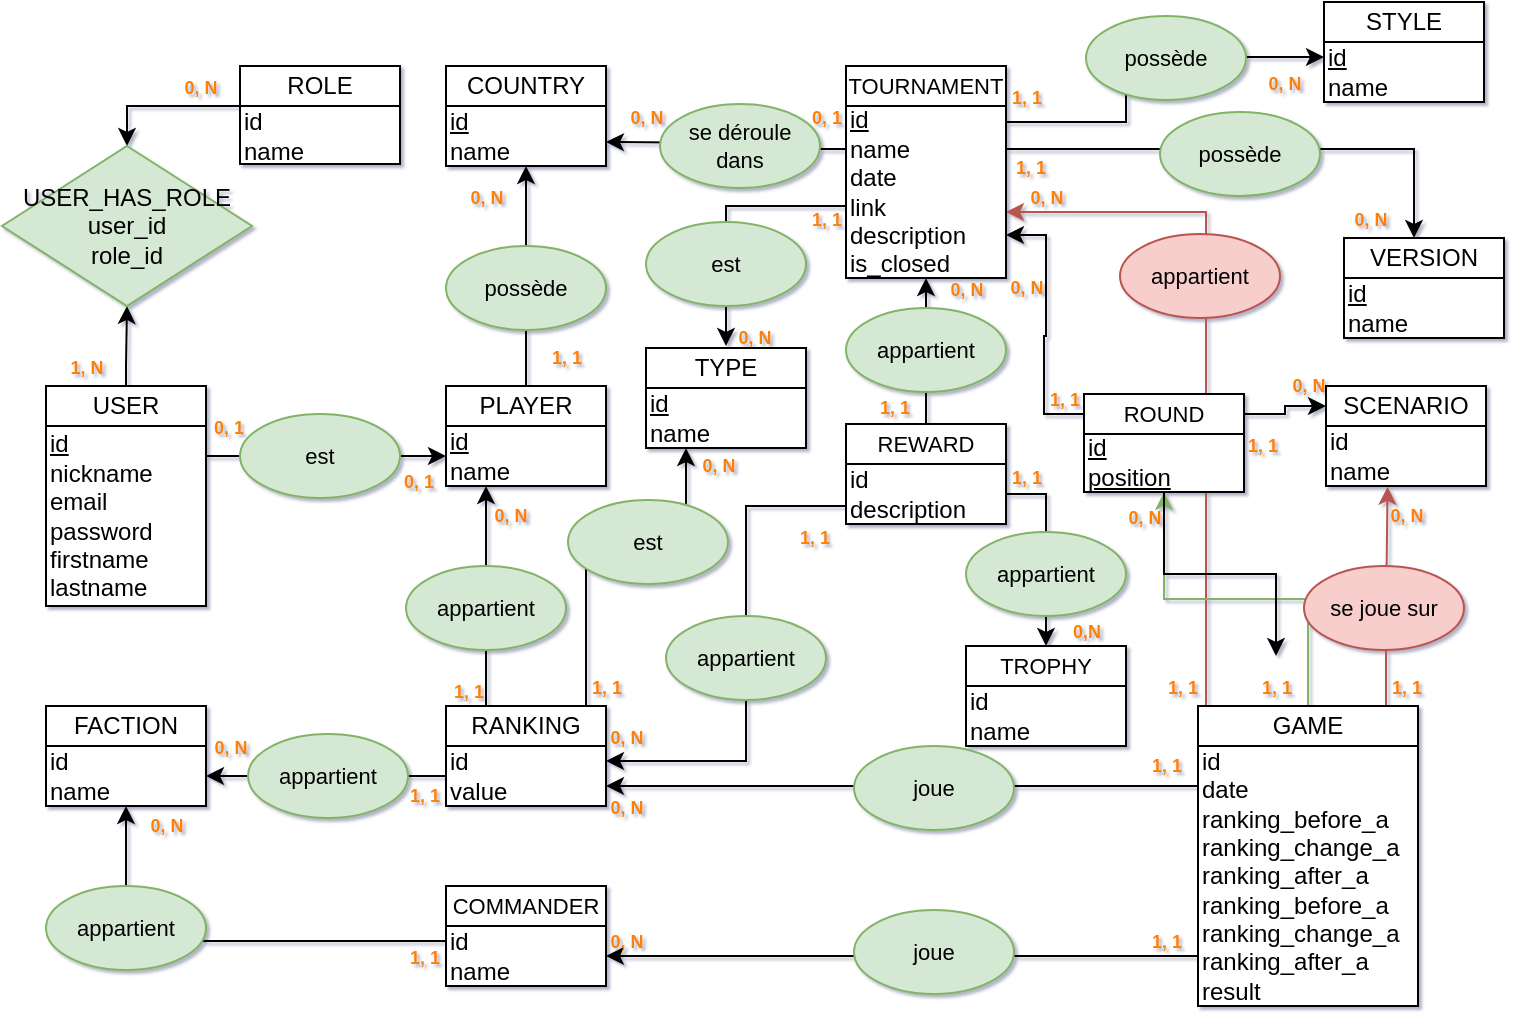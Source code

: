 <mxfile version="20.8.23" type="device"><diagram name="Page-1" id="Hj47l_iW2iqFABWhdzTA"><mxGraphModel dx="1434" dy="804" grid="0" gridSize="10" guides="1" tooltips="1" connect="1" arrows="1" fold="1" page="1" pageScale="1" pageWidth="827" pageHeight="1169" background="none" math="0" shadow="1"><root><mxCell id="0"/><mxCell id="1" parent="0"/><mxCell id="hZ0wG0y_qDaoQQwhU0VW-86" style="edgeStyle=orthogonalEdgeStyle;rounded=0;sketch=0;orthogonalLoop=1;jettySize=auto;html=1;entryX=0;entryY=0.25;entryDx=0;entryDy=0;shadow=0;fontSize=9;fontColor=#FF8000;exitX=0;exitY=0.25;exitDx=0;exitDy=0;" parent="1" source="hZ0wG0y_qDaoQQwhU0VW-27" edge="1"><mxGeometry relative="1" as="geometry"><mxPoint x="360" y="78" as="targetPoint"/></mxGeometry></mxCell><mxCell id="hZ0wG0y_qDaoQQwhU0VW-9" value="&lt;u&gt;id&lt;br&gt;&lt;/u&gt;&lt;div style=&quot;&quot;&gt;&lt;span style=&quot;background-color: initial;&quot;&gt;name&lt;/span&gt;&lt;/div&gt;" style="rounded=0;whiteSpace=wrap;html=1;align=left;" parent="1" vertex="1"><mxGeometry x="280" y="60" width="80" height="30" as="geometry"/></mxCell><mxCell id="hZ0wG0y_qDaoQQwhU0VW-10" value="COUNTRY" style="rounded=0;whiteSpace=wrap;html=1;" parent="1" vertex="1"><mxGeometry x="280" y="40" width="80" height="20" as="geometry"/></mxCell><mxCell id="hZ0wG0y_qDaoQQwhU0VW-35" style="edgeStyle=orthogonalEdgeStyle;rounded=0;orthogonalLoop=1;jettySize=auto;html=1;entryX=0.5;entryY=1;entryDx=0;entryDy=0;fontSize=11;" parent="1" source="hZ0wG0y_qDaoQQwhU0VW-11" target="hZ0wG0y_qDaoQQwhU0VW-9" edge="1"><mxGeometry relative="1" as="geometry"><Array as="points"><mxPoint x="320" y="110"/><mxPoint x="320" y="110"/></Array></mxGeometry></mxCell><mxCell id="hZ0wG0y_qDaoQQwhU0VW-83" style="edgeStyle=orthogonalEdgeStyle;rounded=0;sketch=0;orthogonalLoop=1;jettySize=auto;html=1;shadow=0;fontSize=9;fontColor=#FF8000;exitX=0.5;exitY=0;exitDx=0;exitDy=0;" parent="1" source="hZ0wG0y_qDaoQQwhU0VW-22" target="hZ0wG0y_qDaoQQwhU0VW-11" edge="1"><mxGeometry relative="1" as="geometry"><Array as="points"><mxPoint x="300" y="360"/></Array></mxGeometry></mxCell><mxCell id="RDAHBKT8-K5O20OLeQJT-7" style="edgeStyle=orthogonalEdgeStyle;rounded=0;orthogonalLoop=1;jettySize=auto;html=1;exitX=-0.075;exitY=1.167;exitDx=0;exitDy=0;exitPerimeter=0;" parent="1" source="RDAHBKT8-K5O20OLeQJT-4" target="hZ0wG0y_qDaoQQwhU0VW-11" edge="1"><mxGeometry relative="1" as="geometry"><Array as="points"><mxPoint x="148" y="235"/></Array></mxGeometry></mxCell><mxCell id="hZ0wG0y_qDaoQQwhU0VW-11" value="&lt;div style=&quot;&quot;&gt;&lt;span style=&quot;background-color: initial;&quot;&gt;&lt;u&gt;id&lt;/u&gt;&lt;/span&gt;&lt;/div&gt;&lt;div style=&quot;&quot;&gt;&lt;span style=&quot;background-color: initial;&quot;&gt;name&lt;/span&gt;&lt;/div&gt;" style="rounded=0;whiteSpace=wrap;html=1;align=left;" parent="1" vertex="1"><mxGeometry x="280" y="220" width="80" height="30" as="geometry"/></mxCell><mxCell id="hZ0wG0y_qDaoQQwhU0VW-12" value="PLAYER" style="rounded=0;whiteSpace=wrap;html=1;" parent="1" vertex="1"><mxGeometry x="280" y="200" width="80" height="20" as="geometry"/></mxCell><mxCell id="hZ0wG0y_qDaoQQwhU0VW-13" value="&lt;div style=&quot;&quot;&gt;&lt;span style=&quot;background-color: initial;&quot;&gt;&lt;u&gt;id&lt;/u&gt;&lt;/span&gt;&lt;/div&gt;&lt;div style=&quot;&quot;&gt;&lt;span style=&quot;background-color: initial;&quot;&gt;name&lt;/span&gt;&lt;/div&gt;" style="rounded=0;whiteSpace=wrap;html=1;align=left;" parent="1" vertex="1"><mxGeometry x="380" y="201" width="80" height="30" as="geometry"/></mxCell><mxCell id="hZ0wG0y_qDaoQQwhU0VW-14" value="TYPE" style="rounded=0;whiteSpace=wrap;html=1;" parent="1" vertex="1"><mxGeometry x="380" y="181" width="80" height="20" as="geometry"/></mxCell><mxCell id="EhkUhgwLD2dmyV5W6Wx0-39" style="edgeStyle=orthogonalEdgeStyle;rounded=0;orthogonalLoop=1;jettySize=auto;html=1;endArrow=classic;endFill=1;entryX=0.385;entryY=1.013;entryDx=0;entryDy=0;entryPerimeter=0;fillColor=#f8cecc;strokeColor=#b85450;" parent="1" source="hZ0wG0y_qDaoQQwhU0VW-15" target="hZ0wG0y_qDaoQQwhU0VW-23" edge="1"><mxGeometry relative="1" as="geometry"><Array as="points"><mxPoint x="750" y="315"/><mxPoint x="751" y="315"/></Array><mxPoint x="770" y="270" as="targetPoint"/></mxGeometry></mxCell><mxCell id="EhkUhgwLD2dmyV5W6Wx0-60" style="edgeStyle=orthogonalEdgeStyle;rounded=0;orthogonalLoop=1;jettySize=auto;html=1;endArrow=classic;endFill=1;" parent="1" source="hZ0wG0y_qDaoQQwhU0VW-15" target="hZ0wG0y_qDaoQQwhU0VW-21" edge="1"><mxGeometry relative="1" as="geometry"><Array as="points"><mxPoint x="530" y="400"/><mxPoint x="530" y="400"/></Array></mxGeometry></mxCell><mxCell id="EhkUhgwLD2dmyV5W6Wx0-61" style="edgeStyle=orthogonalEdgeStyle;rounded=0;orthogonalLoop=1;jettySize=auto;html=1;endArrow=classic;endFill=1;" parent="1" source="hZ0wG0y_qDaoQQwhU0VW-15" target="hZ0wG0y_qDaoQQwhU0VW-17" edge="1"><mxGeometry relative="1" as="geometry"><Array as="points"><mxPoint x="640" y="485"/><mxPoint x="640" y="485"/></Array></mxGeometry></mxCell><mxCell id="hZ0wG0y_qDaoQQwhU0VW-15" value="id&lt;br&gt;date&lt;br&gt;ranking_before_a&lt;br&gt;ranking_change_a&lt;br&gt;ranking_after_a&lt;br&gt;ranking_before_a&lt;br style=&quot;border-color: var(--border-color);&quot;&gt;ranking_change_a&lt;br style=&quot;border-color: var(--border-color);&quot;&gt;ranking_after_a&lt;br&gt;result" style="rounded=0;whiteSpace=wrap;html=1;align=left;" parent="1" vertex="1"><mxGeometry x="656" y="380" width="110" height="130" as="geometry"/></mxCell><mxCell id="EhkUhgwLD2dmyV5W6Wx0-33" style="edgeStyle=orthogonalEdgeStyle;rounded=0;orthogonalLoop=1;jettySize=auto;html=1;fillColor=#f8cecc;strokeColor=#b85450;" parent="1" source="hZ0wG0y_qDaoQQwhU0VW-16" target="hZ0wG0y_qDaoQQwhU0VW-27" edge="1"><mxGeometry relative="1" as="geometry"><Array as="points"><mxPoint x="660" y="113"/></Array></mxGeometry></mxCell><mxCell id="8sfOjUk32hTMsbEd4j2N-15" style="edgeStyle=orthogonalEdgeStyle;rounded=0;orthogonalLoop=1;jettySize=auto;html=1;fillColor=#d5e8d4;strokeColor=#82b366;" parent="1" source="hZ0wG0y_qDaoQQwhU0VW-16" target="8sfOjUk32hTMsbEd4j2N-1" edge="1"><mxGeometry relative="1" as="geometry"/></mxCell><mxCell id="hZ0wG0y_qDaoQQwhU0VW-16" value="GAME" style="rounded=0;whiteSpace=wrap;html=1;" parent="1" vertex="1"><mxGeometry x="656" y="360" width="110" height="20" as="geometry"/></mxCell><mxCell id="hZ0wG0y_qDaoQQwhU0VW-17" value="id&lt;br&gt;name" style="rounded=0;whiteSpace=wrap;html=1;align=left;" parent="1" vertex="1"><mxGeometry x="280" y="470" width="80" height="30" as="geometry"/></mxCell><mxCell id="hZ0wG0y_qDaoQQwhU0VW-18" value="&lt;font style=&quot;font-size: 11px;&quot;&gt;COMMANDER&lt;/font&gt;" style="rounded=0;whiteSpace=wrap;html=1;" parent="1" vertex="1"><mxGeometry x="280" y="450" width="80" height="20" as="geometry"/></mxCell><mxCell id="EhkUhgwLD2dmyV5W6Wx0-62" style="edgeStyle=orthogonalEdgeStyle;rounded=0;orthogonalLoop=1;jettySize=auto;html=1;endArrow=classic;endFill=1;exitX=0;exitY=0.25;exitDx=0;exitDy=0;" parent="1" source="hZ0wG0y_qDaoQQwhU0VW-17" target="hZ0wG0y_qDaoQQwhU0VW-19" edge="1"><mxGeometry relative="1" as="geometry"><Array as="points"><mxPoint x="120" y="477"/></Array></mxGeometry></mxCell><mxCell id="hZ0wG0y_qDaoQQwhU0VW-19" value="&lt;div style=&quot;&quot;&gt;&lt;span style=&quot;background-color: initial;&quot;&gt;id&lt;/span&gt;&lt;/div&gt;&lt;div style=&quot;&quot;&gt;&lt;span style=&quot;background-color: initial;&quot;&gt;name&lt;/span&gt;&lt;/div&gt;" style="rounded=0;whiteSpace=wrap;html=1;align=left;" parent="1" vertex="1"><mxGeometry x="80" y="380" width="80" height="30" as="geometry"/></mxCell><mxCell id="hZ0wG0y_qDaoQQwhU0VW-20" value="FACTION" style="rounded=0;whiteSpace=wrap;html=1;" parent="1" vertex="1"><mxGeometry x="80" y="360" width="80" height="20" as="geometry"/></mxCell><mxCell id="hZ0wG0y_qDaoQQwhU0VW-84" style="edgeStyle=orthogonalEdgeStyle;rounded=0;sketch=0;orthogonalLoop=1;jettySize=auto;html=1;shadow=0;fontSize=9;fontColor=#FF8000;" parent="1" source="hZ0wG0y_qDaoQQwhU0VW-21" target="hZ0wG0y_qDaoQQwhU0VW-19" edge="1"><mxGeometry relative="1" as="geometry"><mxPoint x="170" y="410" as="targetPoint"/><Array as="points"><mxPoint x="250" y="395"/><mxPoint x="250" y="395"/></Array></mxGeometry></mxCell><mxCell id="hZ0wG0y_qDaoQQwhU0VW-21" value="id&lt;br&gt;value" style="rounded=0;whiteSpace=wrap;html=1;align=left;" parent="1" vertex="1"><mxGeometry x="280" y="380" width="80" height="30" as="geometry"/></mxCell><mxCell id="EhkUhgwLD2dmyV5W6Wx0-49" style="edgeStyle=orthogonalEdgeStyle;rounded=0;orthogonalLoop=1;jettySize=auto;html=1;endArrow=classic;endFill=1;entryX=0.25;entryY=1;entryDx=0;entryDy=0;" parent="1" source="hZ0wG0y_qDaoQQwhU0VW-22" target="hZ0wG0y_qDaoQQwhU0VW-13" edge="1"><mxGeometry relative="1" as="geometry"><mxPoint x="410" y="240" as="targetPoint"/><Array as="points"><mxPoint x="350" y="270"/><mxPoint x="400" y="270"/></Array></mxGeometry></mxCell><mxCell id="hZ0wG0y_qDaoQQwhU0VW-22" value="RANKING" style="rounded=0;whiteSpace=wrap;html=1;" parent="1" vertex="1"><mxGeometry x="280" y="360" width="80" height="20" as="geometry"/></mxCell><mxCell id="hZ0wG0y_qDaoQQwhU0VW-23" value="&lt;div style=&quot;&quot;&gt;&lt;span style=&quot;background-color: initial;&quot;&gt;id&lt;/span&gt;&lt;/div&gt;&lt;div style=&quot;&quot;&gt;&lt;span style=&quot;background-color: initial;&quot;&gt;name&lt;/span&gt;&lt;/div&gt;" style="rounded=0;whiteSpace=wrap;html=1;align=left;" parent="1" vertex="1"><mxGeometry x="720" y="220" width="80" height="30" as="geometry"/></mxCell><mxCell id="hZ0wG0y_qDaoQQwhU0VW-24" value="SCENARIO" style="rounded=0;whiteSpace=wrap;html=1;" parent="1" vertex="1"><mxGeometry x="720" y="200" width="80" height="20" as="geometry"/></mxCell><mxCell id="EhkUhgwLD2dmyV5W6Wx0-32" style="edgeStyle=orthogonalEdgeStyle;rounded=0;orthogonalLoop=1;jettySize=auto;html=1;" parent="1" source="EhkUhgwLD2dmyV5W6Wx0-2" target="hZ0wG0y_qDaoQQwhU0VW-27" edge="1"><mxGeometry relative="1" as="geometry"/></mxCell><mxCell id="GPF6b5Jl0xP6sYNbOCBh-3" style="edgeStyle=orthogonalEdgeStyle;rounded=0;orthogonalLoop=1;jettySize=auto;html=1;entryX=0;entryY=0.25;entryDx=0;entryDy=0;" parent="1" source="hZ0wG0y_qDaoQQwhU0VW-27" target="GPF6b5Jl0xP6sYNbOCBh-1" edge="1"><mxGeometry relative="1" as="geometry"><Array as="points"><mxPoint x="620" y="68"/></Array></mxGeometry></mxCell><mxCell id="hZ0wG0y_qDaoQQwhU0VW-27" value="&lt;div style=&quot;&quot;&gt;&lt;span style=&quot;background-color: initial;&quot;&gt;&lt;u&gt;id&lt;/u&gt;&lt;/span&gt;&lt;/div&gt;&lt;div style=&quot;&quot;&gt;&lt;span style=&quot;background-color: initial;&quot;&gt;name&lt;/span&gt;&lt;/div&gt;&lt;div style=&quot;&quot;&gt;&lt;span style=&quot;background-color: initial;&quot;&gt;date&lt;/span&gt;&lt;/div&gt;&lt;div style=&quot;&quot;&gt;&lt;span style=&quot;background-color: initial;&quot;&gt;link&lt;/span&gt;&lt;/div&gt;&lt;div style=&quot;&quot;&gt;&lt;span style=&quot;background-color: initial;&quot;&gt;description&lt;/span&gt;&lt;/div&gt;&lt;div style=&quot;&quot;&gt;&lt;span style=&quot;background-color: initial;&quot;&gt;is_closed&lt;/span&gt;&lt;/div&gt;" style="rounded=0;whiteSpace=wrap;html=1;align=left;" parent="1" vertex="1"><mxGeometry x="480" y="60" width="80" height="86" as="geometry"/></mxCell><mxCell id="hZ0wG0y_qDaoQQwhU0VW-28" value="&lt;font style=&quot;font-size: 11px;&quot;&gt;TOURNAMENT&lt;/font&gt;" style="rounded=0;whiteSpace=wrap;html=1;" parent="1" vertex="1"><mxGeometry x="480" y="40" width="80" height="20" as="geometry"/></mxCell><mxCell id="hZ0wG0y_qDaoQQwhU0VW-34" value="possède" style="ellipse;whiteSpace=wrap;html=1;align=center;rounded=0;fontSize=11;fillColor=#d5e8d4;strokeColor=#82b366;" parent="1" vertex="1"><mxGeometry x="280" y="130" width="80" height="42" as="geometry"/></mxCell><mxCell id="hZ0wG0y_qDaoQQwhU0VW-75" value="&lt;font style=&quot;font-size: 9px;&quot; color=&quot;#ff8000&quot;&gt;&lt;b&gt;0, N&lt;/b&gt;&lt;/font&gt;" style="text;html=1;align=center;verticalAlign=middle;resizable=0;points=[];autosize=1;strokeColor=none;fillColor=none;fontSize=11;" parent="1" vertex="1"><mxGeometry x="280" y="90" width="40" height="30" as="geometry"/></mxCell><mxCell id="hZ0wG0y_qDaoQQwhU0VW-76" value="&lt;font style=&quot;font-size: 9px;&quot; color=&quot;#ff8000&quot;&gt;&lt;b&gt;1, 1&lt;/b&gt;&lt;/font&gt;" style="text;html=1;align=center;verticalAlign=middle;resizable=0;points=[];autosize=1;strokeColor=none;fillColor=none;fontSize=11;" parent="1" vertex="1"><mxGeometry x="320" y="170" width="40" height="30" as="geometry"/></mxCell><mxCell id="hZ0wG0y_qDaoQQwhU0VW-87" value="&lt;font style=&quot;font-size: 9px;&quot; color=&quot;#ff8000&quot;&gt;&lt;b&gt;0, N&lt;/b&gt;&lt;/font&gt;" style="text;html=1;align=center;verticalAlign=middle;resizable=0;points=[];autosize=1;strokeColor=none;fillColor=none;fontSize=11;" parent="1" vertex="1"><mxGeometry x="292" y="249" width="40" height="30" as="geometry"/></mxCell><mxCell id="hZ0wG0y_qDaoQQwhU0VW-88" value="&lt;font style=&quot;font-size: 9px;&quot; color=&quot;#ff8000&quot;&gt;&lt;b&gt;1, 1&lt;/b&gt;&lt;/font&gt;" style="text;html=1;align=center;verticalAlign=middle;resizable=0;points=[];autosize=1;strokeColor=none;fillColor=none;fontSize=11;" parent="1" vertex="1"><mxGeometry x="271" y="337" width="40" height="30" as="geometry"/></mxCell><mxCell id="hZ0wG0y_qDaoQQwhU0VW-89" value="&lt;font style=&quot;font-size: 9px;&quot; color=&quot;#ff8000&quot;&gt;&lt;b&gt;1, 1&lt;/b&gt;&lt;/font&gt;" style="text;html=1;align=center;verticalAlign=middle;resizable=0;points=[];autosize=1;strokeColor=none;fillColor=none;fontSize=11;" parent="1" vertex="1"><mxGeometry x="249" y="389" width="40" height="30" as="geometry"/></mxCell><mxCell id="hZ0wG0y_qDaoQQwhU0VW-91" value="&lt;font style=&quot;font-size: 9px;&quot; color=&quot;#ff8000&quot;&gt;&lt;b&gt;0, N&lt;/b&gt;&lt;/font&gt;" style="text;html=1;align=center;verticalAlign=middle;resizable=0;points=[];autosize=1;strokeColor=none;fillColor=none;fontSize=11;" parent="1" vertex="1"><mxGeometry x="350" y="395" width="40" height="30" as="geometry"/></mxCell><mxCell id="hZ0wG0y_qDaoQQwhU0VW-92" value="&lt;font style=&quot;font-size: 9px;&quot; color=&quot;#ff8000&quot;&gt;&lt;b&gt;1, 1&lt;/b&gt;&lt;/font&gt;" style="text;html=1;align=center;verticalAlign=middle;resizable=0;points=[];autosize=1;strokeColor=none;fillColor=none;fontSize=11;" parent="1" vertex="1"><mxGeometry x="628" y="335" width="40" height="30" as="geometry"/></mxCell><mxCell id="hZ0wG0y_qDaoQQwhU0VW-93" value="&lt;font style=&quot;font-size: 9px;&quot; color=&quot;#ff8000&quot;&gt;&lt;b&gt;1, 1&lt;/b&gt;&lt;/font&gt;" style="text;html=1;align=center;verticalAlign=middle;resizable=0;points=[];autosize=1;strokeColor=none;fillColor=none;fontSize=11;" parent="1" vertex="1"><mxGeometry x="620" y="462" width="40" height="30" as="geometry"/></mxCell><mxCell id="hZ0wG0y_qDaoQQwhU0VW-94" value="&lt;font style=&quot;font-size: 9px;&quot; color=&quot;#ff8000&quot;&gt;&lt;b&gt;0, N&lt;/b&gt;&lt;/font&gt;" style="text;html=1;align=center;verticalAlign=middle;resizable=0;points=[];autosize=1;strokeColor=none;fillColor=none;fontSize=11;" parent="1" vertex="1"><mxGeometry x="350" y="462" width="40" height="30" as="geometry"/></mxCell><mxCell id="hZ0wG0y_qDaoQQwhU0VW-95" value="&lt;font style=&quot;font-size: 9px;&quot; color=&quot;#ff8000&quot;&gt;&lt;b&gt;1, 1&lt;/b&gt;&lt;/font&gt;" style="text;html=1;align=center;verticalAlign=middle;resizable=0;points=[];autosize=1;strokeColor=none;fillColor=none;fontSize=11;" parent="1" vertex="1"><mxGeometry x="740" y="335" width="40" height="30" as="geometry"/></mxCell><mxCell id="hZ0wG0y_qDaoQQwhU0VW-96" value="&lt;font style=&quot;font-size: 9px;&quot; color=&quot;#ff8000&quot;&gt;&lt;b&gt;0, N&lt;/b&gt;&lt;/font&gt;" style="text;html=1;align=center;verticalAlign=middle;resizable=0;points=[];autosize=1;strokeColor=none;fillColor=none;fontSize=11;" parent="1" vertex="1"><mxGeometry x="740" y="249" width="40" height="30" as="geometry"/></mxCell><mxCell id="hZ0wG0y_qDaoQQwhU0VW-97" value="&lt;font style=&quot;font-size: 9px;&quot; color=&quot;#ff8000&quot;&gt;&lt;b&gt;0, N&lt;/b&gt;&lt;/font&gt;" style="text;html=1;align=center;verticalAlign=middle;resizable=0;points=[];autosize=1;fontSize=11;" parent="1" vertex="1"><mxGeometry x="360" y="50" width="40" height="30" as="geometry"/></mxCell><mxCell id="hZ0wG0y_qDaoQQwhU0VW-101" value="&lt;font style=&quot;font-size: 9px;&quot; color=&quot;#ff8000&quot;&gt;&lt;b&gt;1, 1&lt;/b&gt;&lt;/font&gt;" style="text;html=1;align=center;verticalAlign=middle;resizable=0;points=[];autosize=1;strokeColor=none;fillColor=none;fontSize=11;" parent="1" vertex="1"><mxGeometry x="450" y="101" width="40" height="30" as="geometry"/></mxCell><mxCell id="hZ0wG0y_qDaoQQwhU0VW-103" value="&lt;font style=&quot;font-size: 9px;&quot; color=&quot;#ff8000&quot;&gt;&lt;b&gt;0, N&lt;/b&gt;&lt;/font&gt;" style="text;html=1;align=center;verticalAlign=middle;resizable=0;points=[];autosize=1;strokeColor=none;fillColor=none;fontSize=11;" parent="1" vertex="1"><mxGeometry x="414" y="160" width="40" height="30" as="geometry"/></mxCell><mxCell id="hZ0wG0y_qDaoQQwhU0VW-114" value="&lt;font style=&quot;font-size: 9px;&quot; color=&quot;#ff8000&quot;&gt;&lt;b&gt;1, 1&lt;/b&gt;&lt;/font&gt;" style="text;html=1;align=center;verticalAlign=middle;resizable=0;points=[];autosize=1;strokeColor=none;fillColor=none;fontSize=11;" parent="1" vertex="1"><mxGeometry x="620" y="374" width="40" height="30" as="geometry"/></mxCell><mxCell id="hZ0wG0y_qDaoQQwhU0VW-115" value="&lt;font style=&quot;font-size: 9px;&quot; color=&quot;#ff8000&quot;&gt;&lt;b&gt;0, N&lt;/b&gt;&lt;/font&gt;" style="text;html=1;align=center;verticalAlign=middle;resizable=0;points=[];autosize=1;strokeColor=none;fillColor=none;fontSize=11;" parent="1" vertex="1"><mxGeometry x="560" y="90" width="40" height="30" as="geometry"/></mxCell><mxCell id="w68qsUe9O6EMluprgEly-3" style="edgeStyle=orthogonalEdgeStyle;rounded=0;orthogonalLoop=1;jettySize=auto;html=1;" parent="1" source="RDAHBKT8-K5O20OLeQJT-1" target="w68qsUe9O6EMluprgEly-1" edge="1"><mxGeometry relative="1" as="geometry"/></mxCell><mxCell id="RDAHBKT8-K5O20OLeQJT-1" value="&lt;div style=&quot;&quot;&gt;&lt;span style=&quot;background-color: initial;&quot;&gt;&lt;u&gt;id&lt;/u&gt;&lt;/span&gt;&lt;/div&gt;&lt;div style=&quot;&quot;&gt;nickname&lt;/div&gt;&lt;div style=&quot;&quot;&gt;email&lt;/div&gt;&lt;div style=&quot;&quot;&gt;password&lt;/div&gt;&lt;div style=&quot;&quot;&gt;firstname&lt;/div&gt;&lt;div style=&quot;&quot;&gt;lastname&lt;/div&gt;" style="rounded=0;whiteSpace=wrap;html=1;align=left;" parent="1" vertex="1"><mxGeometry x="80" y="220" width="80" height="90" as="geometry"/></mxCell><mxCell id="RDAHBKT8-K5O20OLeQJT-2" value="USER" style="rounded=0;whiteSpace=wrap;html=1;" parent="1" vertex="1"><mxGeometry x="80" y="200" width="80" height="20" as="geometry"/></mxCell><mxCell id="RDAHBKT8-K5O20OLeQJT-4" value="&lt;font style=&quot;font-size: 9px;&quot; color=&quot;#ff8000&quot;&gt;&lt;b&gt;0, 1&lt;/b&gt;&lt;/font&gt;" style="text;html=1;align=center;verticalAlign=middle;resizable=0;points=[];autosize=1;strokeColor=none;fillColor=none;fontSize=11;" parent="1" vertex="1"><mxGeometry x="151" y="205" width="40" height="30" as="geometry"/></mxCell><mxCell id="RDAHBKT8-K5O20OLeQJT-5" value="&lt;font style=&quot;font-size: 9px;&quot; color=&quot;#ff8000&quot;&gt;&lt;b&gt;0, 1&lt;/b&gt;&lt;/font&gt;" style="text;html=1;align=center;verticalAlign=middle;resizable=0;points=[];autosize=1;strokeColor=none;fillColor=none;fontSize=11;" parent="1" vertex="1"><mxGeometry x="246" y="232" width="40" height="30" as="geometry"/></mxCell><mxCell id="w68qsUe9O6EMluprgEly-5" style="edgeStyle=orthogonalEdgeStyle;rounded=0;orthogonalLoop=1;jettySize=auto;html=1;entryX=0.5;entryY=0;entryDx=0;entryDy=0;" parent="1" source="RDAHBKT8-K5O20OLeQJT-11" target="w68qsUe9O6EMluprgEly-1" edge="1"><mxGeometry relative="1" as="geometry"><Array as="points"><mxPoint x="120" y="60"/></Array></mxGeometry></mxCell><mxCell id="RDAHBKT8-K5O20OLeQJT-11" value="id&lt;br&gt;name" style="rounded=0;whiteSpace=wrap;html=1;align=left;" parent="1" vertex="1"><mxGeometry x="177" y="60" width="80" height="29" as="geometry"/></mxCell><mxCell id="RDAHBKT8-K5O20OLeQJT-12" value="ROLE" style="rounded=0;whiteSpace=wrap;html=1;" parent="1" vertex="1"><mxGeometry x="177" y="40" width="80" height="20" as="geometry"/></mxCell><mxCell id="RDAHBKT8-K5O20OLeQJT-15" value="&lt;font style=&quot;font-size: 9px;&quot; color=&quot;#ff8000&quot;&gt;&lt;b&gt;0, N&lt;/b&gt;&lt;/font&gt;" style="text;html=1;align=center;verticalAlign=middle;resizable=0;points=[];autosize=1;strokeColor=none;fillColor=none;fontSize=11;" parent="1" vertex="1"><mxGeometry x="137" y="35" width="40" height="30" as="geometry"/></mxCell><mxCell id="RDAHBKT8-K5O20OLeQJT-16" value="&lt;font style=&quot;font-size: 9px;&quot; color=&quot;#ff8000&quot;&gt;&lt;b&gt;1, N&lt;/b&gt;&lt;/font&gt;" style="text;html=1;align=center;verticalAlign=middle;resizable=0;points=[];autosize=1;strokeColor=none;fillColor=none;fontSize=11;" parent="1" vertex="1"><mxGeometry x="80" y="175" width="40" height="30" as="geometry"/></mxCell><mxCell id="EhkUhgwLD2dmyV5W6Wx0-53" style="edgeStyle=orthogonalEdgeStyle;rounded=0;orthogonalLoop=1;jettySize=auto;html=1;endArrow=classic;endFill=1;entryX=1;entryY=0.25;entryDx=0;entryDy=0;" parent="1" source="EhkUhgwLD2dmyV5W6Wx0-1" target="hZ0wG0y_qDaoQQwhU0VW-21" edge="1"><mxGeometry relative="1" as="geometry"><mxPoint x="400" y="390" as="targetPoint"/><Array as="points"><mxPoint x="430" y="260"/><mxPoint x="430" y="388"/></Array></mxGeometry></mxCell><mxCell id="EhkUhgwLD2dmyV5W6Wx0-1" value="id&lt;br&gt;description" style="rounded=0;whiteSpace=wrap;html=1;align=left;" parent="1" vertex="1"><mxGeometry x="480" y="239" width="80" height="30" as="geometry"/></mxCell><mxCell id="EhkUhgwLD2dmyV5W6Wx0-2" value="&lt;font style=&quot;font-size: 11px;&quot;&gt;REWARD&lt;/font&gt;" style="rounded=0;whiteSpace=wrap;html=1;" parent="1" vertex="1"><mxGeometry x="480" y="219" width="80" height="20" as="geometry"/></mxCell><mxCell id="hZ0wG0y_qDaoQQwhU0VW-107" value="appartient" style="ellipse;whiteSpace=wrap;html=1;align=center;rounded=0;fontSize=11;fillColor=#d5e8d4;strokeColor=#82b366;" parent="1" vertex="1"><mxGeometry x="390" y="315" width="80" height="42" as="geometry"/></mxCell><mxCell id="EhkUhgwLD2dmyV5W6Wx0-7" value="&lt;font style=&quot;font-size: 9px;&quot; color=&quot;#ff8000&quot;&gt;&lt;b&gt;0, N&lt;/b&gt;&lt;/font&gt;" style="text;html=1;align=center;verticalAlign=middle;resizable=0;points=[];autosize=1;strokeColor=none;fillColor=none;fontSize=11;" parent="1" vertex="1"><mxGeometry x="350" y="360" width="40" height="30" as="geometry"/></mxCell><mxCell id="EhkUhgwLD2dmyV5W6Wx0-8" value="&lt;font style=&quot;font-size: 9px;&quot; color=&quot;#ff8000&quot;&gt;&lt;b&gt;1, 1&lt;/b&gt;&lt;/font&gt;" style="text;html=1;align=center;verticalAlign=middle;resizable=0;points=[];autosize=1;strokeColor=none;fillColor=none;fontSize=11;" parent="1" vertex="1"><mxGeometry x="444" y="260" width="40" height="30" as="geometry"/></mxCell><mxCell id="EhkUhgwLD2dmyV5W6Wx0-17" value="&lt;font style=&quot;font-size: 9px;&quot; color=&quot;#ff8000&quot;&gt;&lt;b&gt;1, 1&lt;/b&gt;&lt;/font&gt;" style="text;html=1;align=center;verticalAlign=middle;resizable=0;points=[];autosize=1;strokeColor=none;fillColor=none;fontSize=11;" parent="1" vertex="1"><mxGeometry x="484" y="195" width="40" height="30" as="geometry"/></mxCell><mxCell id="EhkUhgwLD2dmyV5W6Wx0-18" value="&lt;font style=&quot;font-size: 9px;&quot; color=&quot;#ff8000&quot;&gt;&lt;b&gt;0, N&lt;/b&gt;&lt;/font&gt;" style="text;html=1;align=center;verticalAlign=middle;resizable=0;points=[];autosize=1;strokeColor=none;fillColor=none;fontSize=11;" parent="1" vertex="1"><mxGeometry x="520" y="136" width="40" height="30" as="geometry"/></mxCell><mxCell id="EhkUhgwLD2dmyV5W6Wx0-25" value="appartient" style="ellipse;whiteSpace=wrap;html=1;align=center;rounded=0;fontSize=11;fillColor=#f8cecc;strokeColor=#b85450;" parent="1" vertex="1"><mxGeometry x="617" y="124" width="80" height="42" as="geometry"/></mxCell><mxCell id="EhkUhgwLD2dmyV5W6Wx0-26" value="appartient" style="ellipse;whiteSpace=wrap;html=1;align=center;rounded=0;fontSize=11;fillColor=#d5e8d4;strokeColor=#82b366;" parent="1" vertex="1"><mxGeometry x="480" y="161" width="80" height="42" as="geometry"/></mxCell><mxCell id="EhkUhgwLD2dmyV5W6Wx0-31" value="" style="edgeStyle=orthogonalEdgeStyle;rounded=0;orthogonalLoop=1;jettySize=auto;html=1;endArrow=none;" parent="1" source="hZ0wG0y_qDaoQQwhU0VW-27" target="hZ0wG0y_qDaoQQwhU0VW-56" edge="1"><mxGeometry relative="1" as="geometry"><mxPoint x="560" y="75" as="sourcePoint"/><mxPoint x="740" y="75" as="targetPoint"/><Array as="points"><mxPoint x="420" y="110"/></Array></mxGeometry></mxCell><mxCell id="EhkUhgwLD2dmyV5W6Wx0-48" value="" style="edgeStyle=orthogonalEdgeStyle;rounded=0;orthogonalLoop=1;jettySize=auto;html=1;endArrow=classic;endFill=1;" parent="1" source="hZ0wG0y_qDaoQQwhU0VW-56" edge="1"><mxGeometry relative="1" as="geometry"><mxPoint x="420" y="180" as="targetPoint"/></mxGeometry></mxCell><mxCell id="hZ0wG0y_qDaoQQwhU0VW-56" value="est" style="ellipse;whiteSpace=wrap;html=1;align=center;rounded=0;fontSize=11;fillColor=#d5e8d4;strokeColor=#82b366;" parent="1" vertex="1"><mxGeometry x="380" y="118" width="80" height="42" as="geometry"/></mxCell><mxCell id="EhkUhgwLD2dmyV5W6Wx0-24" value="joue" style="ellipse;whiteSpace=wrap;html=1;align=center;rounded=0;fontSize=11;fillColor=#d5e8d4;strokeColor=#82b366;" parent="1" vertex="1"><mxGeometry x="484" y="380" width="80" height="42" as="geometry"/></mxCell><mxCell id="EhkUhgwLD2dmyV5W6Wx0-23" value="joue" style="ellipse;whiteSpace=wrap;html=1;align=center;rounded=0;fontSize=11;fillColor=#d5e8d4;strokeColor=#82b366;" parent="1" vertex="1"><mxGeometry x="484" y="462" width="80" height="42" as="geometry"/></mxCell><mxCell id="EhkUhgwLD2dmyV5W6Wx0-40" value="se joue sur" style="ellipse;whiteSpace=wrap;html=1;align=center;rounded=0;fontSize=11;fillColor=#f8cecc;strokeColor=#b85450;" parent="1" vertex="1"><mxGeometry x="709" y="290" width="80" height="42" as="geometry"/></mxCell><mxCell id="EhkUhgwLD2dmyV5W6Wx0-41" value="est" style="ellipse;whiteSpace=wrap;html=1;align=center;rounded=0;fontSize=11;fillColor=#d5e8d4;strokeColor=#82b366;" parent="1" vertex="1"><mxGeometry x="177" y="214" width="80" height="42" as="geometry"/></mxCell><mxCell id="EhkUhgwLD2dmyV5W6Wx0-44" value="appartient" style="ellipse;whiteSpace=wrap;html=1;align=center;rounded=0;fontSize=11;fillColor=#d5e8d4;strokeColor=#82b366;" parent="1" vertex="1"><mxGeometry x="181" y="374" width="80" height="42" as="geometry"/></mxCell><mxCell id="hZ0wG0y_qDaoQQwhU0VW-90" value="&lt;font style=&quot;font-size: 9px;&quot; color=&quot;#ff8000&quot;&gt;&lt;b&gt;0, N&lt;/b&gt;&lt;/font&gt;" style="text;html=1;align=center;verticalAlign=middle;resizable=0;points=[];autosize=1;strokeColor=none;fillColor=none;fontSize=11;" parent="1" vertex="1"><mxGeometry x="152" y="365" width="40" height="30" as="geometry"/></mxCell><mxCell id="EhkUhgwLD2dmyV5W6Wx0-45" value="se déroule dans" style="ellipse;whiteSpace=wrap;html=1;align=center;rounded=0;fontSize=11;fillColor=#d5e8d4;strokeColor=#82b366;" parent="1" vertex="1"><mxGeometry x="387" y="59" width="80" height="42" as="geometry"/></mxCell><mxCell id="EhkUhgwLD2dmyV5W6Wx0-47" value="&lt;font style=&quot;font-size: 9px;&quot; color=&quot;#ff8000&quot;&gt;&lt;b&gt;0, 1&lt;/b&gt;&lt;/font&gt;" style="text;html=1;align=center;verticalAlign=middle;resizable=0;points=[];autosize=1;strokeColor=none;fillColor=none;fontSize=11;" parent="1" vertex="1"><mxGeometry x="450" y="50" width="40" height="30" as="geometry"/></mxCell><mxCell id="EhkUhgwLD2dmyV5W6Wx0-50" value="est" style="ellipse;whiteSpace=wrap;html=1;align=center;rounded=0;fontSize=11;fillColor=#d5e8d4;strokeColor=#82b366;" parent="1" vertex="1"><mxGeometry x="341" y="257" width="80" height="42" as="geometry"/></mxCell><mxCell id="EhkUhgwLD2dmyV5W6Wx0-55" value="&lt;font style=&quot;font-size: 9px;&quot; color=&quot;#ff8000&quot;&gt;&lt;b&gt;1, 1&lt;/b&gt;&lt;/font&gt;" style="text;html=1;align=center;verticalAlign=middle;resizable=0;points=[];autosize=1;strokeColor=none;fillColor=none;fontSize=11;" parent="1" vertex="1"><mxGeometry x="340" y="335" width="40" height="30" as="geometry"/></mxCell><mxCell id="EhkUhgwLD2dmyV5W6Wx0-57" value="&lt;font style=&quot;font-size: 9px;&quot; color=&quot;#ff8000&quot;&gt;&lt;b&gt;0, N&lt;/b&gt;&lt;/font&gt;" style="text;html=1;align=center;verticalAlign=middle;resizable=0;points=[];autosize=1;strokeColor=none;fillColor=none;fontSize=11;" parent="1" vertex="1"><mxGeometry x="396" y="224" width="40" height="30" as="geometry"/></mxCell><mxCell id="EhkUhgwLD2dmyV5W6Wx0-58" value="appartient" style="ellipse;whiteSpace=wrap;html=1;align=center;rounded=0;fontSize=11;fillColor=#d5e8d4;strokeColor=#82b366;" parent="1" vertex="1"><mxGeometry x="260" y="290" width="80" height="42" as="geometry"/></mxCell><mxCell id="EhkUhgwLD2dmyV5W6Wx0-63" value="appartient" style="ellipse;whiteSpace=wrap;html=1;align=center;rounded=0;fontSize=11;fillColor=#d5e8d4;strokeColor=#82b366;" parent="1" vertex="1"><mxGeometry x="80" y="450" width="80" height="42" as="geometry"/></mxCell><mxCell id="EhkUhgwLD2dmyV5W6Wx0-64" value="&lt;font style=&quot;font-size: 9px;&quot; color=&quot;#ff8000&quot;&gt;&lt;b&gt;0, N&lt;/b&gt;&lt;/font&gt;" style="text;html=1;align=center;verticalAlign=middle;resizable=0;points=[];autosize=1;strokeColor=none;fillColor=none;fontSize=11;" parent="1" vertex="1"><mxGeometry x="120" y="404" width="40" height="30" as="geometry"/></mxCell><mxCell id="EhkUhgwLD2dmyV5W6Wx0-65" value="&lt;font style=&quot;font-size: 9px;&quot; color=&quot;#ff8000&quot;&gt;&lt;b&gt;1, 1&lt;/b&gt;&lt;/font&gt;" style="text;html=1;align=center;verticalAlign=middle;resizable=0;points=[];autosize=1;strokeColor=none;fillColor=none;fontSize=11;" parent="1" vertex="1"><mxGeometry x="249" y="470" width="40" height="30" as="geometry"/></mxCell><mxCell id="w68qsUe9O6EMluprgEly-1" value="&lt;div style=&quot;&quot;&gt;&lt;span style=&quot;background-color: initial;&quot;&gt;USER_HAS_ROLE&lt;/span&gt;&lt;/div&gt;&lt;div style=&quot;&quot;&gt;&lt;span style=&quot;background-color: initial;&quot;&gt;user_id&lt;/span&gt;&lt;/div&gt;&lt;div style=&quot;&quot;&gt;&lt;span style=&quot;background-color: initial;&quot;&gt;role_id&lt;/span&gt;&lt;/div&gt;" style="rhombus;whiteSpace=wrap;html=1;align=center;fillColor=#d5e8d4;strokeColor=#82b366;" parent="1" vertex="1"><mxGeometry x="58" y="80" width="125" height="80" as="geometry"/></mxCell><mxCell id="OQLmjwXQ09zmlPC8jPKX-1" value="id&lt;br&gt;name" style="rounded=0;whiteSpace=wrap;html=1;align=left;" parent="1" vertex="1"><mxGeometry x="540" y="350" width="80" height="30" as="geometry"/></mxCell><mxCell id="OQLmjwXQ09zmlPC8jPKX-4" style="edgeStyle=orthogonalEdgeStyle;rounded=0;orthogonalLoop=1;jettySize=auto;html=1;exitX=1;exitY=0.5;exitDx=0;exitDy=0;" parent="1" source="EhkUhgwLD2dmyV5W6Wx0-1" target="OQLmjwXQ09zmlPC8jPKX-2" edge="1"><mxGeometry relative="1" as="geometry"/></mxCell><mxCell id="OQLmjwXQ09zmlPC8jPKX-2" value="&lt;font style=&quot;font-size: 11px;&quot;&gt;TROPHY&lt;/font&gt;" style="rounded=0;whiteSpace=wrap;html=1;" parent="1" vertex="1"><mxGeometry x="540" y="330" width="80" height="20" as="geometry"/></mxCell><mxCell id="OQLmjwXQ09zmlPC8jPKX-3" value="&lt;font style=&quot;font-size: 9px;&quot; color=&quot;#ff8000&quot;&gt;&lt;b&gt;0,N&lt;/b&gt;&lt;/font&gt;" style="text;html=1;align=center;verticalAlign=middle;resizable=0;points=[];autosize=1;strokeColor=none;fillColor=none;fontSize=11;" parent="1" vertex="1"><mxGeometry x="580" y="307" width="40" height="30" as="geometry"/></mxCell><mxCell id="OQLmjwXQ09zmlPC8jPKX-5" value="&lt;font style=&quot;font-size: 9px;&quot; color=&quot;#ff8000&quot;&gt;&lt;b&gt;1, 1&lt;/b&gt;&lt;/font&gt;" style="text;html=1;align=center;verticalAlign=middle;resizable=0;points=[];autosize=1;strokeColor=none;fillColor=none;fontSize=11;" parent="1" vertex="1"><mxGeometry x="550" y="230" width="40" height="30" as="geometry"/></mxCell><mxCell id="OQLmjwXQ09zmlPC8jPKX-6" value="appartient" style="ellipse;whiteSpace=wrap;html=1;align=center;rounded=0;fontSize=11;fillColor=#d5e8d4;strokeColor=#82b366;" parent="1" vertex="1"><mxGeometry x="540" y="273" width="80" height="42" as="geometry"/></mxCell><mxCell id="GPF6b5Jl0xP6sYNbOCBh-1" value="&lt;div style=&quot;&quot;&gt;&lt;span style=&quot;background-color: initial;&quot;&gt;&lt;u&gt;id&lt;/u&gt;&lt;/span&gt;&lt;/div&gt;&lt;div style=&quot;&quot;&gt;&lt;span style=&quot;background-color: initial;&quot;&gt;name&lt;/span&gt;&lt;/div&gt;" style="rounded=0;whiteSpace=wrap;html=1;align=left;" parent="1" vertex="1"><mxGeometry x="719" y="28" width="80" height="30" as="geometry"/></mxCell><mxCell id="GPF6b5Jl0xP6sYNbOCBh-2" value="STYLE" style="rounded=0;whiteSpace=wrap;html=1;" parent="1" vertex="1"><mxGeometry x="719" y="8" width="80" height="20" as="geometry"/></mxCell><mxCell id="GPF6b5Jl0xP6sYNbOCBh-4" value="&lt;font style=&quot;font-size: 9px;&quot; color=&quot;#ff8000&quot;&gt;&lt;b&gt;1, 1&lt;/b&gt;&lt;/font&gt;" style="text;html=1;align=center;verticalAlign=middle;resizable=0;points=[];autosize=1;strokeColor=none;fillColor=none;fontSize=11;" parent="1" vertex="1"><mxGeometry x="550" y="40" width="40" height="30" as="geometry"/></mxCell><mxCell id="GPF6b5Jl0xP6sYNbOCBh-5" value="&lt;font style=&quot;font-size: 9px;&quot; color=&quot;#ff8000&quot;&gt;&lt;b&gt;0, N&lt;/b&gt;&lt;/font&gt;" style="text;html=1;align=center;verticalAlign=middle;resizable=0;points=[];autosize=1;strokeColor=none;fillColor=none;fontSize=11;" parent="1" vertex="1"><mxGeometry x="679" y="33" width="40" height="30" as="geometry"/></mxCell><mxCell id="GPF6b5Jl0xP6sYNbOCBh-6" value="possède" style="ellipse;whiteSpace=wrap;html=1;align=center;rounded=0;fontSize=11;fillColor=#d5e8d4;strokeColor=#82b366;" parent="1" vertex="1"><mxGeometry x="600" y="15" width="80" height="42" as="geometry"/></mxCell><mxCell id="GPF6b5Jl0xP6sYNbOCBh-8" value="&lt;div style=&quot;&quot;&gt;&lt;span style=&quot;background-color: initial;&quot;&gt;&lt;u&gt;id&lt;/u&gt;&lt;/span&gt;&lt;/div&gt;&lt;div style=&quot;&quot;&gt;&lt;span style=&quot;background-color: initial;&quot;&gt;name&lt;/span&gt;&lt;/div&gt;" style="rounded=0;whiteSpace=wrap;html=1;align=left;" parent="1" vertex="1"><mxGeometry x="729" y="146" width="80" height="30" as="geometry"/></mxCell><mxCell id="GPF6b5Jl0xP6sYNbOCBh-12" style="edgeStyle=orthogonalEdgeStyle;rounded=0;orthogonalLoop=1;jettySize=auto;html=1;exitX=1;exitY=0.25;exitDx=0;exitDy=0;" parent="1" source="hZ0wG0y_qDaoQQwhU0VW-27" target="GPF6b5Jl0xP6sYNbOCBh-9" edge="1"><mxGeometry relative="1" as="geometry"><Array as="points"><mxPoint x="764" y="82"/></Array></mxGeometry></mxCell><mxCell id="GPF6b5Jl0xP6sYNbOCBh-9" value="VERSION" style="rounded=0;whiteSpace=wrap;html=1;" parent="1" vertex="1"><mxGeometry x="729" y="126" width="80" height="20" as="geometry"/></mxCell><mxCell id="GPF6b5Jl0xP6sYNbOCBh-10" value="&lt;font style=&quot;font-size: 9px;&quot; color=&quot;#ff8000&quot;&gt;&lt;b&gt;0, N&lt;/b&gt;&lt;/font&gt;" style="text;html=1;align=center;verticalAlign=middle;resizable=0;points=[];autosize=1;strokeColor=none;fillColor=none;fontSize=11;" parent="1" vertex="1"><mxGeometry x="722" y="101" width="40" height="30" as="geometry"/></mxCell><mxCell id="GPF6b5Jl0xP6sYNbOCBh-11" value="possède" style="ellipse;whiteSpace=wrap;html=1;align=center;rounded=0;fontSize=11;fillColor=#d5e8d4;strokeColor=#82b366;" parent="1" vertex="1"><mxGeometry x="637" y="63" width="80" height="42" as="geometry"/></mxCell><mxCell id="GPF6b5Jl0xP6sYNbOCBh-13" value="&lt;font style=&quot;font-size: 9px;&quot; color=&quot;#ff8000&quot;&gt;&lt;b&gt;1, 1&lt;/b&gt;&lt;/font&gt;" style="text;html=1;align=center;verticalAlign=middle;resizable=0;points=[];autosize=1;strokeColor=none;fillColor=none;fontSize=11;" parent="1" vertex="1"><mxGeometry x="552" y="75" width="40" height="30" as="geometry"/></mxCell><mxCell id="DSUYVnig5LGKAj0tC-NA-1" value="" style="edgeStyle=orthogonalEdgeStyle;rounded=0;orthogonalLoop=1;jettySize=auto;html=1;" edge="1" parent="1" source="8sfOjUk32hTMsbEd4j2N-1" target="8sfOjUk32hTMsbEd4j2N-7"><mxGeometry relative="1" as="geometry"/></mxCell><mxCell id="8sfOjUk32hTMsbEd4j2N-1" value="&lt;div style=&quot;&quot;&gt;&lt;span style=&quot;background-color: initial;&quot;&gt;&lt;u&gt;id&lt;/u&gt;&lt;/span&gt;&lt;/div&gt;&lt;div style=&quot;&quot;&gt;&lt;span style=&quot;background-color: initial;&quot;&gt;&lt;u&gt;position&lt;/u&gt;&lt;/span&gt;&lt;/div&gt;" style="rounded=0;whiteSpace=wrap;html=1;align=left;" parent="1" vertex="1"><mxGeometry x="599" y="223" width="80" height="30" as="geometry"/></mxCell><mxCell id="8sfOjUk32hTMsbEd4j2N-5" style="edgeStyle=orthogonalEdgeStyle;rounded=0;orthogonalLoop=1;jettySize=auto;html=1;entryX=0;entryY=0.5;entryDx=0;entryDy=0;" parent="1" source="8sfOjUk32hTMsbEd4j2N-2" target="hZ0wG0y_qDaoQQwhU0VW-24" edge="1"><mxGeometry relative="1" as="geometry"/></mxCell><mxCell id="8sfOjUk32hTMsbEd4j2N-6" style="edgeStyle=orthogonalEdgeStyle;rounded=0;orthogonalLoop=1;jettySize=auto;html=1;entryX=1;entryY=0.75;entryDx=0;entryDy=0;" parent="1" source="8sfOjUk32hTMsbEd4j2N-2" target="hZ0wG0y_qDaoQQwhU0VW-27" edge="1"><mxGeometry relative="1" as="geometry"/></mxCell><mxCell id="8sfOjUk32hTMsbEd4j2N-2" value="&lt;font style=&quot;font-size: 11px;&quot;&gt;ROUND&lt;/font&gt;" style="rounded=0;whiteSpace=wrap;html=1;" parent="1" vertex="1"><mxGeometry x="599" y="204" width="80" height="20" as="geometry"/></mxCell><mxCell id="8sfOjUk32hTMsbEd4j2N-7" value="&lt;font style=&quot;font-size: 9px;&quot; color=&quot;#ff8000&quot;&gt;&lt;b&gt;1, 1&lt;/b&gt;&lt;/font&gt;" style="text;html=1;align=center;verticalAlign=middle;resizable=0;points=[];autosize=1;strokeColor=none;fillColor=none;fontSize=11;" parent="1" vertex="1"><mxGeometry x="675" y="335" width="40" height="30" as="geometry"/></mxCell><mxCell id="8sfOjUk32hTMsbEd4j2N-8" value="&lt;font style=&quot;font-size: 9px;&quot; color=&quot;#ff8000&quot;&gt;&lt;b&gt;0, N&lt;/b&gt;&lt;/font&gt;" style="text;html=1;align=center;verticalAlign=middle;resizable=0;points=[];autosize=1;strokeColor=none;fillColor=none;fontSize=11;" parent="1" vertex="1"><mxGeometry x="609" y="250" width="40" height="30" as="geometry"/></mxCell><mxCell id="8sfOjUk32hTMsbEd4j2N-9" value="&lt;font style=&quot;font-size: 9px;&quot; color=&quot;#ff8000&quot;&gt;&lt;b&gt;1, 1&lt;/b&gt;&lt;/font&gt;" style="text;html=1;align=center;verticalAlign=middle;resizable=0;points=[];autosize=1;strokeColor=none;fillColor=none;fontSize=11;" parent="1" vertex="1"><mxGeometry x="569" y="191" width="40" height="30" as="geometry"/></mxCell><mxCell id="8sfOjUk32hTMsbEd4j2N-10" value="&lt;font style=&quot;font-size: 9px;&quot; color=&quot;#ff8000&quot;&gt;&lt;b&gt;0, N&lt;/b&gt;&lt;/font&gt;" style="text;html=1;align=center;verticalAlign=middle;resizable=0;points=[];autosize=1;strokeColor=none;fillColor=none;fontSize=11;" parent="1" vertex="1"><mxGeometry x="550" y="135" width="40" height="30" as="geometry"/></mxCell><mxCell id="8sfOjUk32hTMsbEd4j2N-12" value="&lt;font style=&quot;font-size: 9px;&quot; color=&quot;#ff8000&quot;&gt;&lt;b&gt;0, N&lt;/b&gt;&lt;/font&gt;" style="text;html=1;align=center;verticalAlign=middle;resizable=0;points=[];autosize=1;strokeColor=none;fillColor=none;fontSize=11;" parent="1" vertex="1"><mxGeometry x="691" y="184" width="40" height="30" as="geometry"/></mxCell><mxCell id="8sfOjUk32hTMsbEd4j2N-13" value="&lt;font style=&quot;font-size: 9px;&quot; color=&quot;#ff8000&quot;&gt;&lt;b&gt;1, 1&lt;/b&gt;&lt;/font&gt;" style="text;html=1;align=center;verticalAlign=middle;resizable=0;points=[];autosize=1;strokeColor=none;fillColor=none;fontSize=11;" parent="1" vertex="1"><mxGeometry x="668" y="214" width="40" height="30" as="geometry"/></mxCell></root></mxGraphModel></diagram></mxfile>